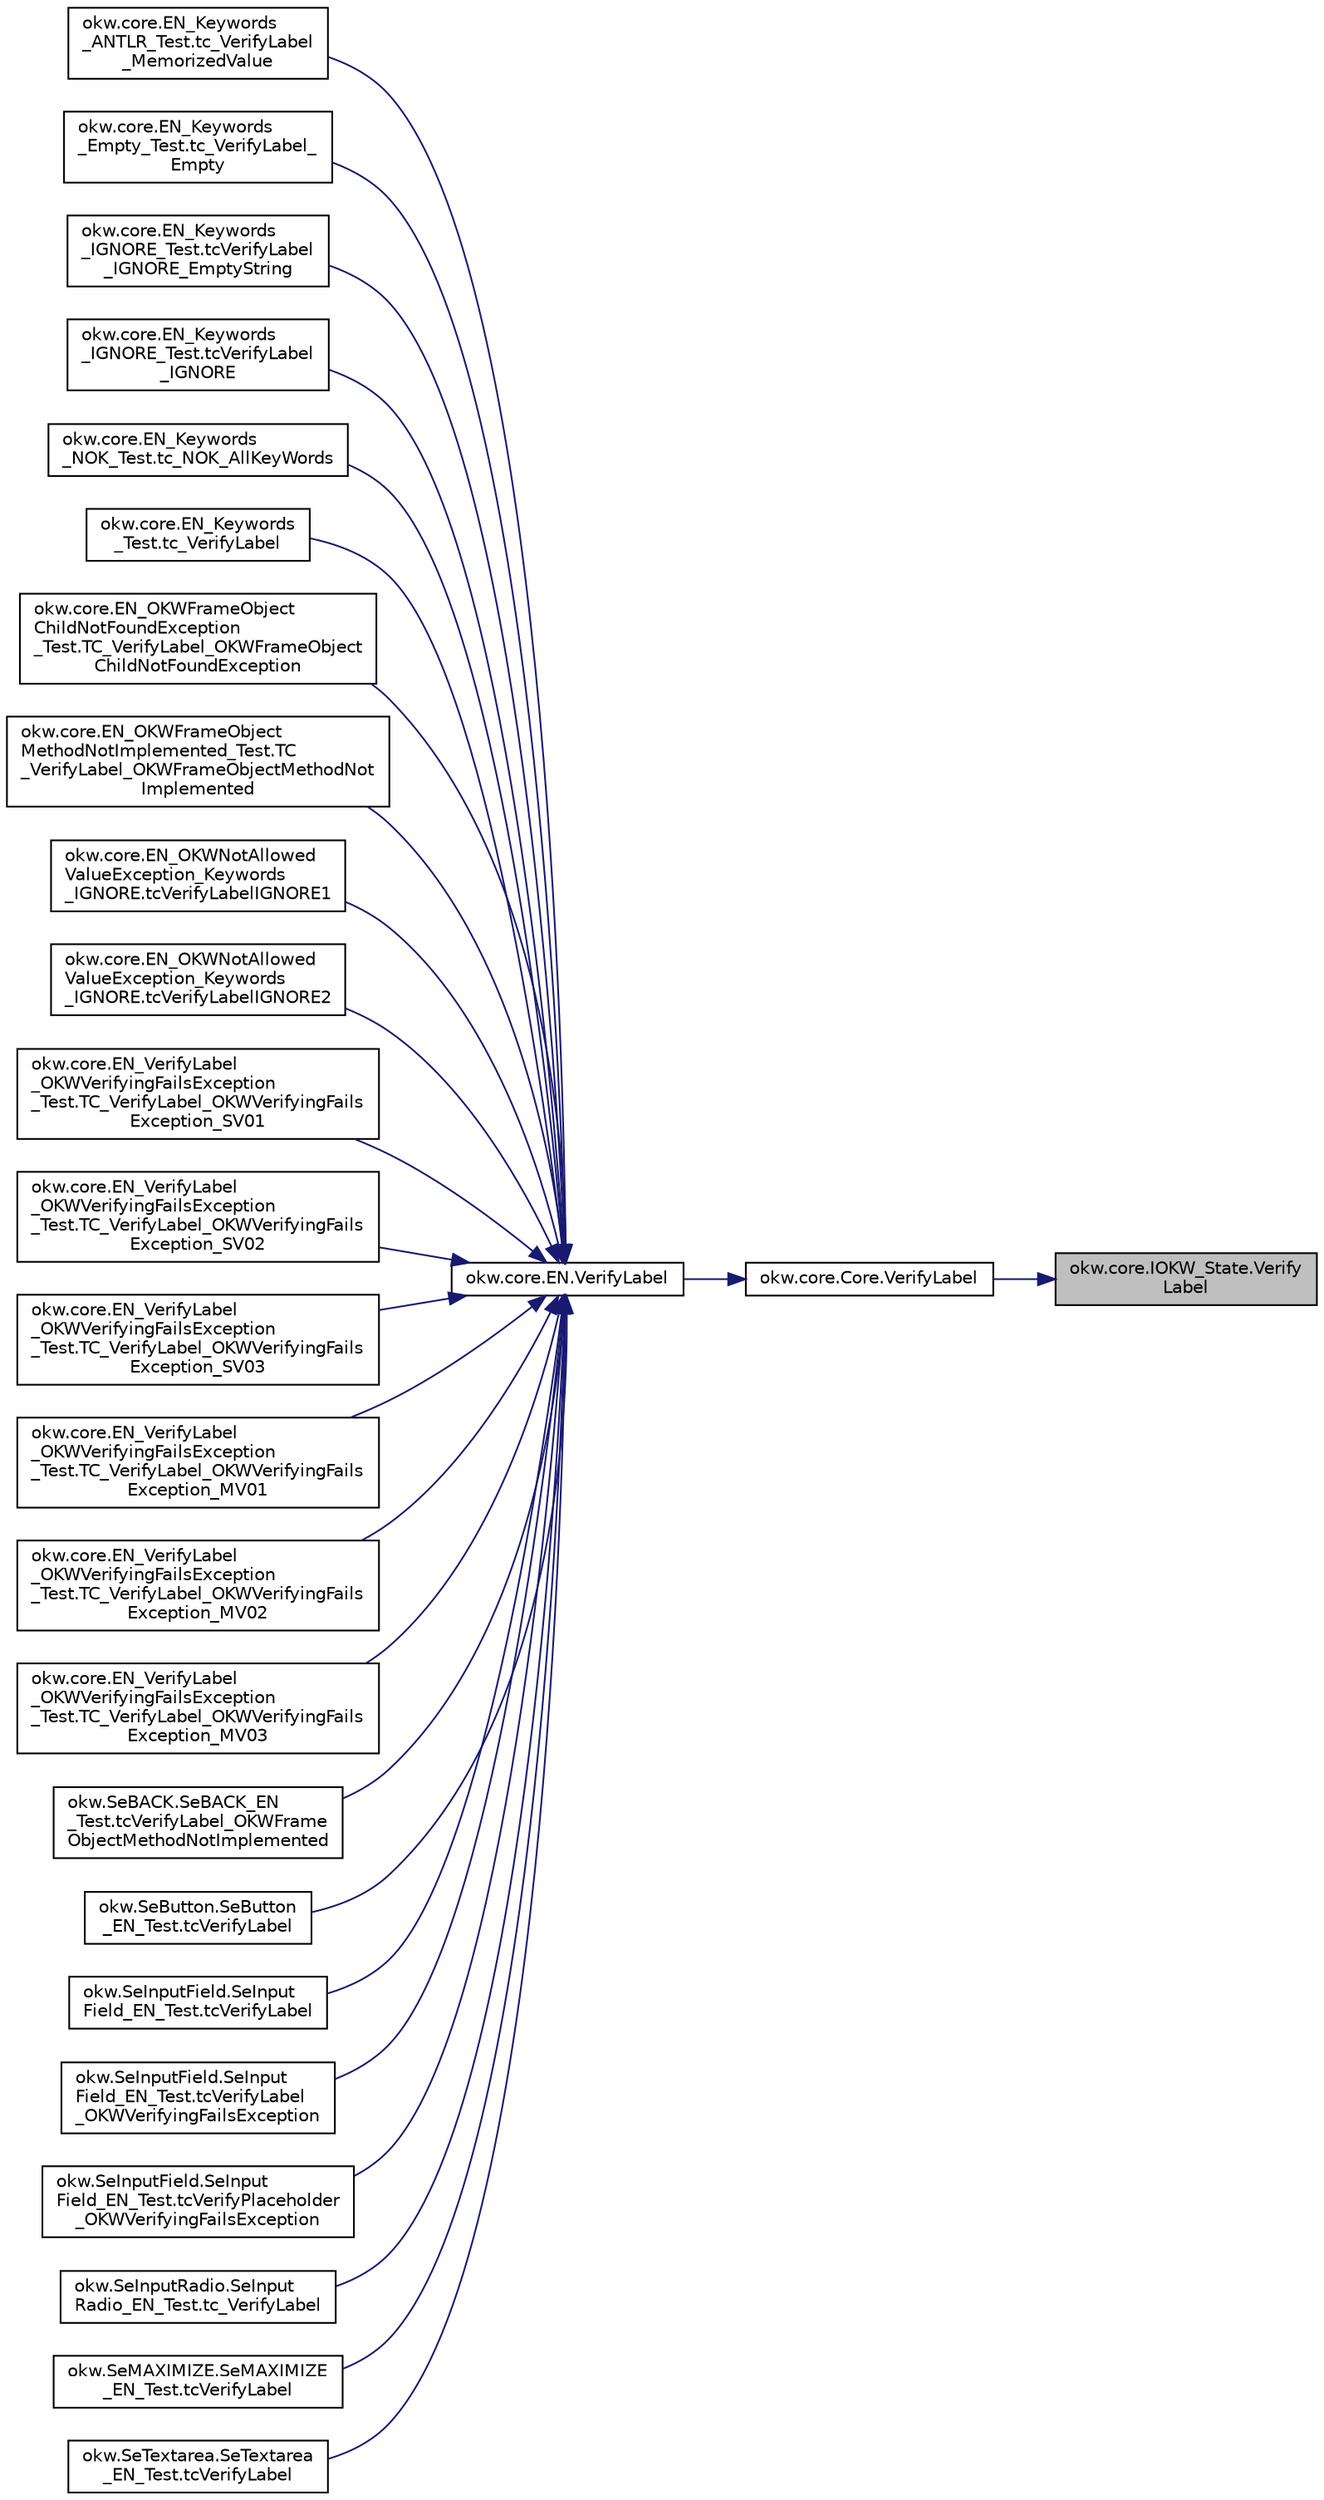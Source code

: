 digraph "okw.core.IOKW_State.VerifyLabel"
{
 // INTERACTIVE_SVG=YES
 // LATEX_PDF_SIZE
  edge [fontname="Helvetica",fontsize="10",labelfontname="Helvetica",labelfontsize="10"];
  node [fontname="Helvetica",fontsize="10",shape=record];
  rankdir="RL";
  Node3724 [label="okw.core.IOKW_State.Verify\lLabel",height=0.2,width=0.4,color="black", fillcolor="grey75", style="filled", fontcolor="black",tooltip="Überprüft die Beschreibung des Objektes."];
  Node3724 -> Node3725 [dir="back",color="midnightblue",fontsize="10",style="solid",fontname="Helvetica"];
  Node3725 [label="okw.core.Core.VerifyLabel",height=0.2,width=0.4,color="black", fillcolor="white", style="filled",URL="$classokw_1_1core_1_1_core.html#a278a288682afcbfad17e90df17e3c53d",tooltip="Überprüft die Beschreibung des Objektes."];
  Node3725 -> Node3726 [dir="back",color="midnightblue",fontsize="10",style="solid",fontname="Helvetica"];
  Node3726 [label="okw.core.EN.VerifyLabel",height=0.2,width=0.4,color="black", fillcolor="white", style="filled",URL="$classokw_1_1core_1_1_e_n.html#a81fa4af81b53e8e8fc2274e3767b9dce",tooltip="Überprüft die Beschreibung des Objektes."];
  Node3726 -> Node3727 [dir="back",color="midnightblue",fontsize="10",style="solid",fontname="Helvetica"];
  Node3727 [label="okw.core.EN_Keywords\l_ANTLR_Test.tc_VerifyLabel\l_MemorizedValue",height=0.2,width=0.4,color="black", fillcolor="white", style="filled",URL="$classokw_1_1core_1_1_e_n___keywords___a_n_t_l_r___test.html#aa3552e4c8cbb84244d0a93a3db442d80",tooltip=" "];
  Node3726 -> Node3728 [dir="back",color="midnightblue",fontsize="10",style="solid",fontname="Helvetica"];
  Node3728 [label="okw.core.EN_Keywords\l_Empty_Test.tc_VerifyLabel_\lEmpty",height=0.2,width=0.4,color="black", fillcolor="white", style="filled",URL="$classokw_1_1core_1_1_e_n___keywords___empty___test.html#a795ebffbf7497fe2f858f8edaabe4892",tooltip="Prüft \"${EMPTY}\" für das Schlüsslewort VerifyLabel(strng,string)"];
  Node3726 -> Node3729 [dir="back",color="midnightblue",fontsize="10",style="solid",fontname="Helvetica"];
  Node3729 [label="okw.core.EN_Keywords\l_IGNORE_Test.tcVerifyLabel\l_IGNORE_EmptyString",height=0.2,width=0.4,color="black", fillcolor="white", style="filled",URL="$classokw_1_1core_1_1_e_n___keywords___i_g_n_o_r_e___test.html#ab1a949e15601bc0b261d34c106f9427d",tooltip="Prüft ob das Schlüsselwort VerifyLabel( FN, \"\" ) nicht ausgeführt wird."];
  Node3726 -> Node3730 [dir="back",color="midnightblue",fontsize="10",style="solid",fontname="Helvetica"];
  Node3730 [label="okw.core.EN_Keywords\l_IGNORE_Test.tcVerifyLabel\l_IGNORE",height=0.2,width=0.4,color="black", fillcolor="white", style="filled",URL="$classokw_1_1core_1_1_e_n___keywords___i_g_n_o_r_e___test.html#a7874d22533bab9ebe68c087d9f00e716",tooltip="Prüft ob das Schlüsselwort VerifyLabel( FN, \"${IGNORE}\" ) nicht ausgeführt wird."];
  Node3726 -> Node3731 [dir="back",color="midnightblue",fontsize="10",style="solid",fontname="Helvetica"];
  Node3731 [label="okw.core.EN_Keywords\l_NOK_Test.tc_NOK_AllKeyWords",height=0.2,width=0.4,color="black", fillcolor="white", style="filled",URL="$classokw_1_1core_1_1_e_n___keywords___n_o_k___test.html#a81a960a2341dfb0e27da7871291c84dc",tooltip="Prüft methoden aufruf für einen einfachen Click."];
  Node3726 -> Node3732 [dir="back",color="midnightblue",fontsize="10",style="solid",fontname="Helvetica"];
  Node3732 [label="okw.core.EN_Keywords\l_Test.tc_VerifyLabel",height=0.2,width=0.4,color="black", fillcolor="white", style="filled",URL="$classokw_1_1core_1_1_e_n___keywords___test.html#afdc4701233a4a1befffba818235fb52e",tooltip="\"Normaler\" Testfall für das Schlüsselwort EN.VerifyLabel(String,String)."];
  Node3726 -> Node3733 [dir="back",color="midnightblue",fontsize="10",style="solid",fontname="Helvetica"];
  Node3733 [label="okw.core.EN_OKWFrameObject\lChildNotFoundException\l_Test.TC_VerifyLabel_OKWFrameObject\lChildNotFoundException",height=0.2,width=0.4,color="black", fillcolor="white", style="filled",URL="$classokw_1_1core_1_1_e_n___o_k_w_frame_object_child_not_found_exception___test.html#a493b5450b4158a150ea3cc0a7164085e",tooltip="Prüft ob die Ausnahme OKWFrameObjectChildNotFoundException durch die LFC-VerifyCaption ausgelöst wird..."];
  Node3726 -> Node3734 [dir="back",color="midnightblue",fontsize="10",style="solid",fontname="Helvetica"];
  Node3734 [label="okw.core.EN_OKWFrameObject\lMethodNotImplemented_Test.TC\l_VerifyLabel_OKWFrameObjectMethodNot\lImplemented",height=0.2,width=0.4,color="black", fillcolor="white", style="filled",URL="$classokw_1_1core_1_1_e_n___o_k_w_frame_object_method_not_implemented___test.html#a2dfff1dd9eb94603406b43bf461cc341",tooltip="Prüft ob die Ausnahme OKWFrameObjectMethodNotImplemented von VerifyCaption( FN, ExpVal ) ausgelöst wi..."];
  Node3726 -> Node3735 [dir="back",color="midnightblue",fontsize="10",style="solid",fontname="Helvetica"];
  Node3735 [label="okw.core.EN_OKWNotAllowed\lValueException_Keywords\l_IGNORE.tcVerifyLabelIGNORE1",height=0.2,width=0.4,color="black", fillcolor="white", style="filled",URL="$classokw_1_1core_1_1_e_n___o_k_w_not_allowed_value_exception___keywords___i_g_n_o_r_e.html#af0539040232d96a34805011c128e0bad",tooltip="Prüft ob \"${IGNORE} \" die Ausnahme okw.exceptions.OKWNotAllowedValueException auslöst."];
  Node3726 -> Node3736 [dir="back",color="midnightblue",fontsize="10",style="solid",fontname="Helvetica"];
  Node3736 [label="okw.core.EN_OKWNotAllowed\lValueException_Keywords\l_IGNORE.tcVerifyLabelIGNORE2",height=0.2,width=0.4,color="black", fillcolor="white", style="filled",URL="$classokw_1_1core_1_1_e_n___o_k_w_not_allowed_value_exception___keywords___i_g_n_o_r_e.html#a2c83a1a7cabe15d8e97851304d2c0b6b",tooltip="Prüft ob \"\"${IGNORE}${TCN}\" die Ausnahme okw.exceptions.OKWNotAllowedValueException auslöst."];
  Node3726 -> Node3737 [dir="back",color="midnightblue",fontsize="10",style="solid",fontname="Helvetica"];
  Node3737 [label="okw.core.EN_VerifyLabel\l_OKWVerifyingFailsException\l_Test.TC_VerifyLabel_OKWVerifyingFails\lException_SV01",height=0.2,width=0.4,color="black", fillcolor="white", style="filled",URL="$classokw_1_1core_1_1_e_n___verify_label___o_k_w_verifying_fails_exception___test.html#aa9c548ebb444ae8b8b8424e1bf76e8bc",tooltip="Prüft, ob die Ausnahme OKWVerifyingFailsException bei einem Soll/Ist-Vergleich ausgelöst wird."];
  Node3726 -> Node3738 [dir="back",color="midnightblue",fontsize="10",style="solid",fontname="Helvetica"];
  Node3738 [label="okw.core.EN_VerifyLabel\l_OKWVerifyingFailsException\l_Test.TC_VerifyLabel_OKWVerifyingFails\lException_SV02",height=0.2,width=0.4,color="black", fillcolor="white", style="filled",URL="$classokw_1_1core_1_1_e_n___verify_label___o_k_w_verifying_fails_exception___test.html#a4eb90d484ffa394f32c424cfbcd0c67e",tooltip="Prüft, ob die Ausnahme OKWVerifyingFailsException bei einem Soll/Ist-Vergleich ausgelöst wird."];
  Node3726 -> Node3739 [dir="back",color="midnightblue",fontsize="10",style="solid",fontname="Helvetica"];
  Node3739 [label="okw.core.EN_VerifyLabel\l_OKWVerifyingFailsException\l_Test.TC_VerifyLabel_OKWVerifyingFails\lException_SV03",height=0.2,width=0.4,color="black", fillcolor="white", style="filled",URL="$classokw_1_1core_1_1_e_n___verify_label___o_k_w_verifying_fails_exception___test.html#a565740187d2c414e2d316bc8dd8c6dd9",tooltip="Prüft, ob die Ausnahme OKWVerifyingFailsException bei einem Soll/Ist-Vergleich ausgelöst wird."];
  Node3726 -> Node3740 [dir="back",color="midnightblue",fontsize="10",style="solid",fontname="Helvetica"];
  Node3740 [label="okw.core.EN_VerifyLabel\l_OKWVerifyingFailsException\l_Test.TC_VerifyLabel_OKWVerifyingFails\lException_MV01",height=0.2,width=0.4,color="black", fillcolor="white", style="filled",URL="$classokw_1_1core_1_1_e_n___verify_label___o_k_w_verifying_fails_exception___test.html#a54103277312a054fa96bbde85360bf31",tooltip="Prüft, ob die Ausnahme OKWVerifyingFailsException bei einem Soll/Ist-Vergleich ausgelöst wird."];
  Node3726 -> Node3741 [dir="back",color="midnightblue",fontsize="10",style="solid",fontname="Helvetica"];
  Node3741 [label="okw.core.EN_VerifyLabel\l_OKWVerifyingFailsException\l_Test.TC_VerifyLabel_OKWVerifyingFails\lException_MV02",height=0.2,width=0.4,color="black", fillcolor="white", style="filled",URL="$classokw_1_1core_1_1_e_n___verify_label___o_k_w_verifying_fails_exception___test.html#a654fcf5b8ce2d08403175440d9fb8eaa",tooltip="Prüft, ob die Ausnahme OKWVerifyingFailsException bei einem Soll/Ist-Vergleich ausgelöst wird."];
  Node3726 -> Node3742 [dir="back",color="midnightblue",fontsize="10",style="solid",fontname="Helvetica"];
  Node3742 [label="okw.core.EN_VerifyLabel\l_OKWVerifyingFailsException\l_Test.TC_VerifyLabel_OKWVerifyingFails\lException_MV03",height=0.2,width=0.4,color="black", fillcolor="white", style="filled",URL="$classokw_1_1core_1_1_e_n___verify_label___o_k_w_verifying_fails_exception___test.html#a39444df808b6cb73af9c88c373aceb4c",tooltip="Prüft, ob die Ausnahme OKWVerifyingFailsException bei einem Soll/Ist-Vergleich ausgelöst wird."];
  Node3726 -> Node3743 [dir="back",color="midnightblue",fontsize="10",style="solid",fontname="Helvetica"];
  Node3743 [label="okw.SeBACK.SeBACK_EN\l_Test.tcVerifyLabel_OKWFrame\lObjectMethodNotImplemented",height=0.2,width=0.4,color="black", fillcolor="white", style="filled",URL="$classokw_1_1_se_b_a_c_k_1_1_se_b_a_c_k___e_n___test.html#a0489148f137597023eeb8e2494ec4a62",tooltip="Test des Schlüsselwortes \"VerifyLabel( FN, ExpVal ) für SeBACK."];
  Node3726 -> Node3744 [dir="back",color="midnightblue",fontsize="10",style="solid",fontname="Helvetica"];
  Node3744 [label="okw.SeButton.SeButton\l_EN_Test.tcVerifyLabel",height=0.2,width=0.4,color="black", fillcolor="white", style="filled",URL="$classokw_1_1_se_button_1_1_se_button___e_n___test.html#a5b37608bfe96e5127f4c26f0d91ea047",tooltip="Test des Schlüsselwortes VerifyLabel für den GUI-Adapter SeButton."];
  Node3726 -> Node3745 [dir="back",color="midnightblue",fontsize="10",style="solid",fontname="Helvetica"];
  Node3745 [label="okw.SeInputField.SeInput\lField_EN_Test.tcVerifyLabel",height=0.2,width=0.4,color="black", fillcolor="white", style="filled",URL="$classokw_1_1_se_input_field_1_1_se_input_field___e_n___test.html#ae53870fceec3a7c1814df3175f1926f0",tooltip="Testet ob das Schlüsselwort VerifyLabel( FN, ExpVal ) der Klasse SeInputText implementiert ist."];
  Node3726 -> Node3746 [dir="back",color="midnightblue",fontsize="10",style="solid",fontname="Helvetica"];
  Node3746 [label="okw.SeInputField.SeInput\lField_EN_Test.tcVerifyLabel\l_OKWVerifyingFailsException",height=0.2,width=0.4,color="black", fillcolor="white", style="filled",URL="$classokw_1_1_se_input_field_1_1_se_input_field___e_n___test.html#a9dcd93d3338372dbb93aaa6065990df9",tooltip="Prüft, ob die Methode VerifyLabel bei einer Soll/Ist Abweichung die Ausnahme OKWVerifyingFailsExcepti..."];
  Node3726 -> Node3747 [dir="back",color="midnightblue",fontsize="10",style="solid",fontname="Helvetica"];
  Node3747 [label="okw.SeInputField.SeInput\lField_EN_Test.tcVerifyPlaceholder\l_OKWVerifyingFailsException",height=0.2,width=0.4,color="black", fillcolor="white", style="filled",URL="$classokw_1_1_se_input_field_1_1_se_input_field___e_n___test.html#a6b9e3bf034618b6d3bfe5bb7f4c3dc40",tooltip="Prüft, ob die Methode VerifyPlaceholder bei einer Soll/Ist Abweichung die Ausnahme OKWVerifyingFailsE..."];
  Node3726 -> Node3748 [dir="back",color="midnightblue",fontsize="10",style="solid",fontname="Helvetica"];
  Node3748 [label="okw.SeInputRadio.SeInput\lRadio_EN_Test.tc_VerifyLabel",height=0.2,width=0.4,color="black", fillcolor="white", style="filled",URL="$classokw_1_1_se_input_radio_1_1_se_input_radio___e_n___test.html#a81be33e9d18a367ce8cb4079eeaa2430",tooltip="Test des Schlüsselwortes VerifyLabel für den GUI-Adapter SeInputRadio."];
  Node3726 -> Node3749 [dir="back",color="midnightblue",fontsize="10",style="solid",fontname="Helvetica"];
  Node3749 [label="okw.SeMAXIMIZE.SeMAXIMIZE\l_EN_Test.tcVerifyLabel",height=0.2,width=0.4,color="black", fillcolor="white", style="filled",URL="$classokw_1_1_se_m_a_x_i_m_i_z_e_1_1_se_m_a_x_i_m_i_z_e___e_n___test.html#a666809f3bf993c5fa549135f707ed199",tooltip="Test des Schlüsselwortes \"VerifyLabel( FN, ExpVal ) für SeMAXIMIZE."];
  Node3726 -> Node3750 [dir="back",color="midnightblue",fontsize="10",style="solid",fontname="Helvetica"];
  Node3750 [label="okw.SeTextarea.SeTextarea\l_EN_Test.tcVerifyLabel",height=0.2,width=0.4,color="black", fillcolor="white", style="filled",URL="$classokw_1_1_se_textarea_1_1_se_textarea___e_n___test.html#a9337c95504b4e6f13f2dc29a962670c4",tooltip="Prüft, ob die Methode VerifyLabel für SeTextarea implementiert ist."];
}
